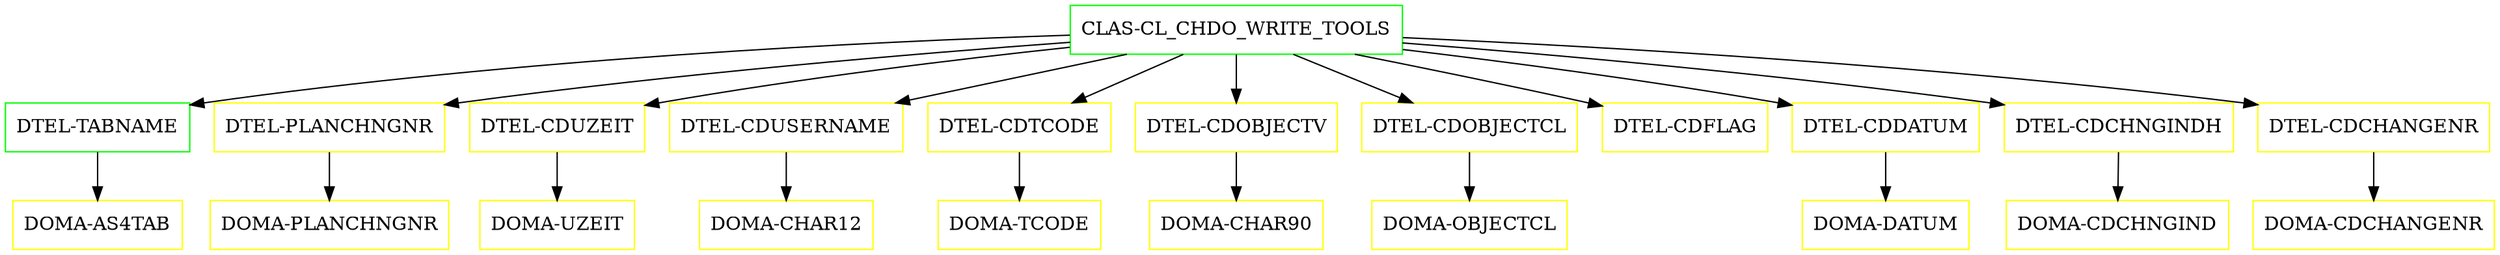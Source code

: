 digraph G {
  "CLAS-CL_CHDO_WRITE_TOOLS" [shape=box,color=green];
  "DTEL-TABNAME" [shape=box,color=green,URL="./DTEL_TABNAME.html"];
  "DOMA-AS4TAB" [shape=box,color=yellow,URL="./DOMA_AS4TAB.html"];
  "DTEL-PLANCHNGNR" [shape=box,color=yellow,URL="./DTEL_PLANCHNGNR.html"];
  "DOMA-PLANCHNGNR" [shape=box,color=yellow,URL="./DOMA_PLANCHNGNR.html"];
  "DTEL-CDUZEIT" [shape=box,color=yellow,URL="./DTEL_CDUZEIT.html"];
  "DOMA-UZEIT" [shape=box,color=yellow,URL="./DOMA_UZEIT.html"];
  "DTEL-CDUSERNAME" [shape=box,color=yellow,URL="./DTEL_CDUSERNAME.html"];
  "DOMA-CHAR12" [shape=box,color=yellow,URL="./DOMA_CHAR12.html"];
  "DTEL-CDTCODE" [shape=box,color=yellow,URL="./DTEL_CDTCODE.html"];
  "DOMA-TCODE" [shape=box,color=yellow,URL="./DOMA_TCODE.html"];
  "DTEL-CDOBJECTV" [shape=box,color=yellow,URL="./DTEL_CDOBJECTV.html"];
  "DOMA-CHAR90" [shape=box,color=yellow,URL="./DOMA_CHAR90.html"];
  "DTEL-CDOBJECTCL" [shape=box,color=yellow,URL="./DTEL_CDOBJECTCL.html"];
  "DOMA-OBJECTCL" [shape=box,color=yellow,URL="./DOMA_OBJECTCL.html"];
  "DTEL-CDFLAG" [shape=box,color=yellow,URL="./DTEL_CDFLAG.html"];
  "DTEL-CDDATUM" [shape=box,color=yellow,URL="./DTEL_CDDATUM.html"];
  "DOMA-DATUM" [shape=box,color=yellow,URL="./DOMA_DATUM.html"];
  "DTEL-CDCHNGINDH" [shape=box,color=yellow,URL="./DTEL_CDCHNGINDH.html"];
  "DOMA-CDCHNGIND" [shape=box,color=yellow,URL="./DOMA_CDCHNGIND.html"];
  "DTEL-CDCHANGENR" [shape=box,color=yellow,URL="./DTEL_CDCHANGENR.html"];
  "DOMA-CDCHANGENR" [shape=box,color=yellow,URL="./DOMA_CDCHANGENR.html"];
  "CLAS-CL_CHDO_WRITE_TOOLS" -> "DTEL-CDCHANGENR";
  "CLAS-CL_CHDO_WRITE_TOOLS" -> "DTEL-CDCHNGINDH";
  "CLAS-CL_CHDO_WRITE_TOOLS" -> "DTEL-CDDATUM";
  "CLAS-CL_CHDO_WRITE_TOOLS" -> "DTEL-CDFLAG";
  "CLAS-CL_CHDO_WRITE_TOOLS" -> "DTEL-CDOBJECTCL";
  "CLAS-CL_CHDO_WRITE_TOOLS" -> "DTEL-CDOBJECTV";
  "CLAS-CL_CHDO_WRITE_TOOLS" -> "DTEL-CDTCODE";
  "CLAS-CL_CHDO_WRITE_TOOLS" -> "DTEL-CDUSERNAME";
  "CLAS-CL_CHDO_WRITE_TOOLS" -> "DTEL-CDUZEIT";
  "CLAS-CL_CHDO_WRITE_TOOLS" -> "DTEL-PLANCHNGNR";
  "CLAS-CL_CHDO_WRITE_TOOLS" -> "DTEL-TABNAME";
  "DTEL-TABNAME" -> "DOMA-AS4TAB";
  "DTEL-PLANCHNGNR" -> "DOMA-PLANCHNGNR";
  "DTEL-CDUZEIT" -> "DOMA-UZEIT";
  "DTEL-CDUSERNAME" -> "DOMA-CHAR12";
  "DTEL-CDTCODE" -> "DOMA-TCODE";
  "DTEL-CDOBJECTV" -> "DOMA-CHAR90";
  "DTEL-CDOBJECTCL" -> "DOMA-OBJECTCL";
  "DTEL-CDDATUM" -> "DOMA-DATUM";
  "DTEL-CDCHNGINDH" -> "DOMA-CDCHNGIND";
  "DTEL-CDCHANGENR" -> "DOMA-CDCHANGENR";
}
